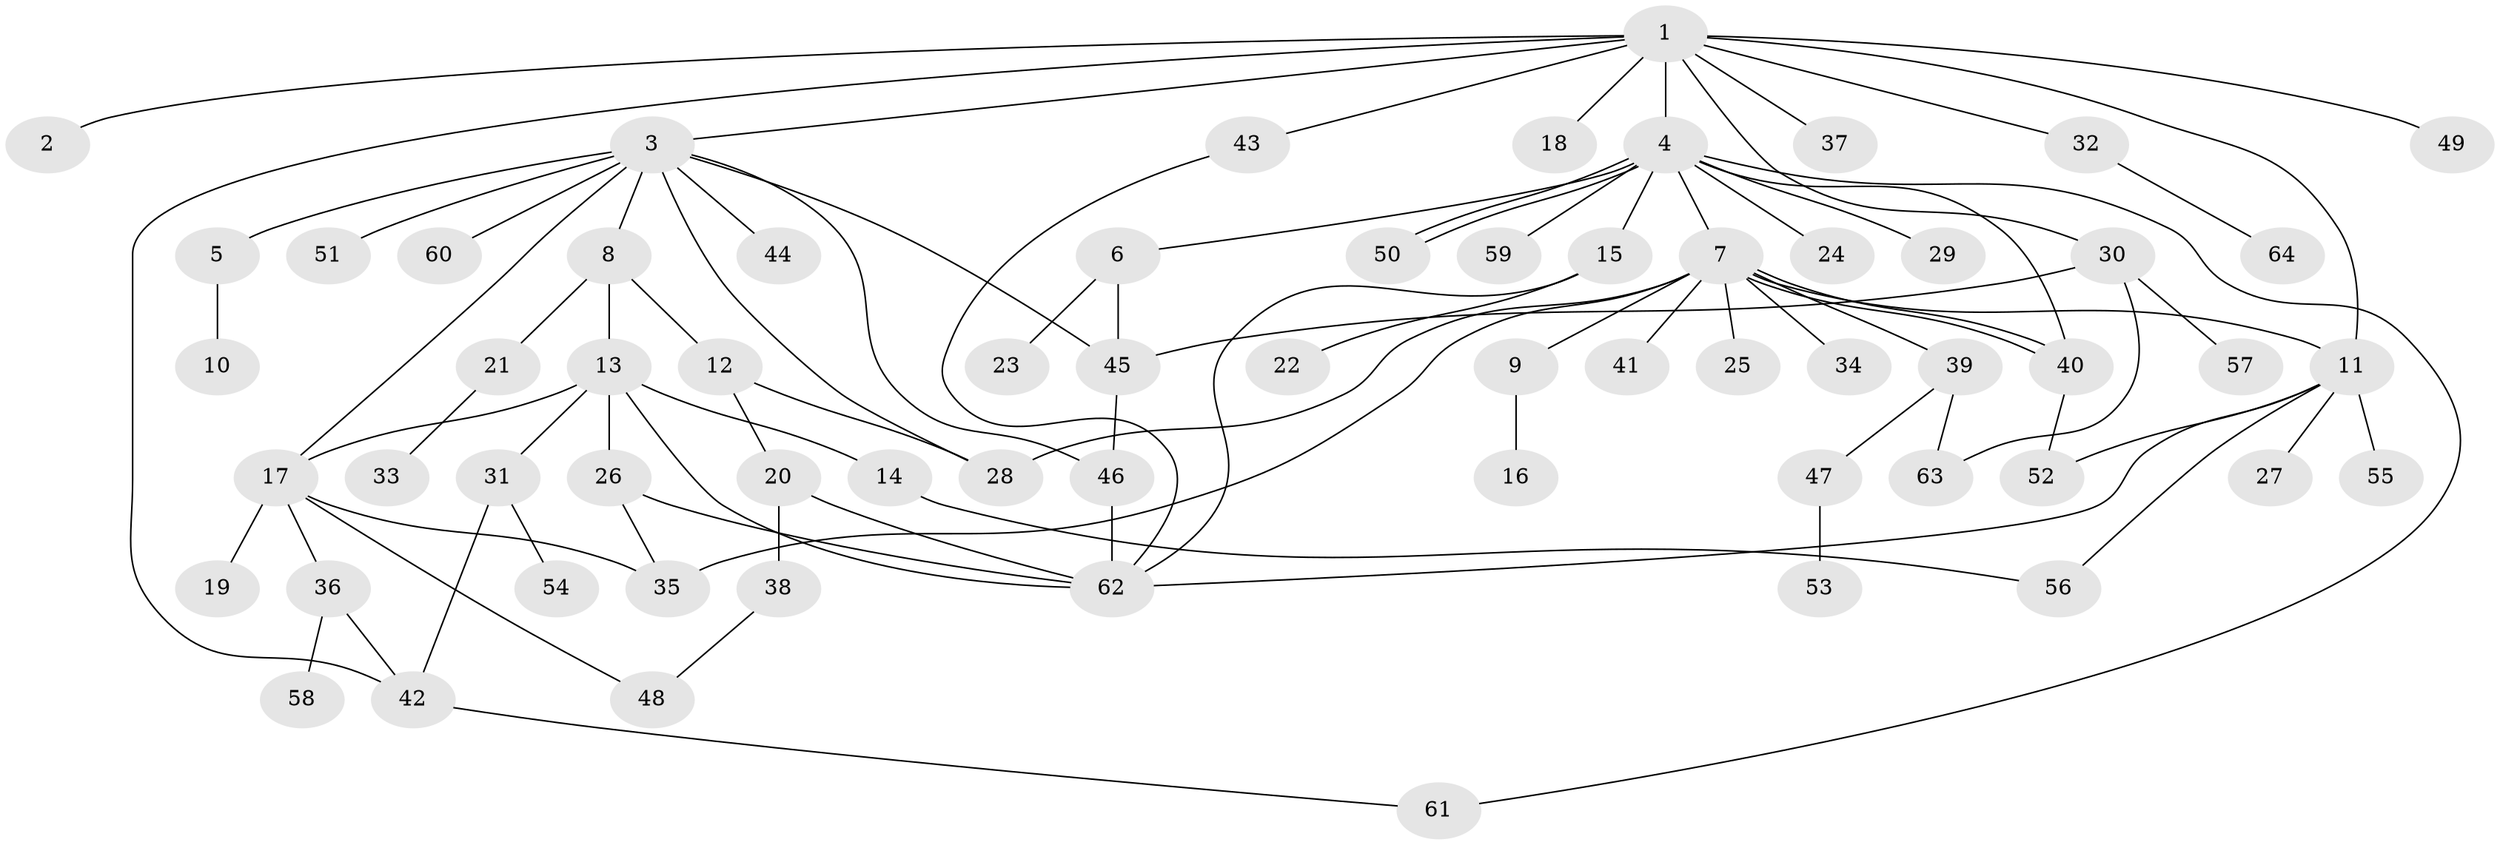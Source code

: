 // Generated by graph-tools (version 1.1) at 2025/25/03/09/25 03:25:59]
// undirected, 64 vertices, 88 edges
graph export_dot {
graph [start="1"]
  node [color=gray90,style=filled];
  1;
  2;
  3;
  4;
  5;
  6;
  7;
  8;
  9;
  10;
  11;
  12;
  13;
  14;
  15;
  16;
  17;
  18;
  19;
  20;
  21;
  22;
  23;
  24;
  25;
  26;
  27;
  28;
  29;
  30;
  31;
  32;
  33;
  34;
  35;
  36;
  37;
  38;
  39;
  40;
  41;
  42;
  43;
  44;
  45;
  46;
  47;
  48;
  49;
  50;
  51;
  52;
  53;
  54;
  55;
  56;
  57;
  58;
  59;
  60;
  61;
  62;
  63;
  64;
  1 -- 2;
  1 -- 3;
  1 -- 4;
  1 -- 11;
  1 -- 18;
  1 -- 30;
  1 -- 32;
  1 -- 37;
  1 -- 42;
  1 -- 43;
  1 -- 49;
  3 -- 5;
  3 -- 8;
  3 -- 17;
  3 -- 28;
  3 -- 44;
  3 -- 45;
  3 -- 46;
  3 -- 51;
  3 -- 60;
  4 -- 6;
  4 -- 7;
  4 -- 15;
  4 -- 24;
  4 -- 29;
  4 -- 40;
  4 -- 50;
  4 -- 50;
  4 -- 59;
  4 -- 61;
  5 -- 10;
  6 -- 23;
  6 -- 45;
  7 -- 9;
  7 -- 11;
  7 -- 25;
  7 -- 28;
  7 -- 34;
  7 -- 35;
  7 -- 39;
  7 -- 40;
  7 -- 40;
  7 -- 41;
  8 -- 12;
  8 -- 13;
  8 -- 21;
  9 -- 16;
  11 -- 27;
  11 -- 52;
  11 -- 55;
  11 -- 56;
  11 -- 62;
  12 -- 20;
  12 -- 28;
  13 -- 14;
  13 -- 17;
  13 -- 26;
  13 -- 31;
  13 -- 62;
  14 -- 56;
  15 -- 22;
  15 -- 62;
  17 -- 19;
  17 -- 35;
  17 -- 36;
  17 -- 48;
  20 -- 38;
  20 -- 62;
  21 -- 33;
  26 -- 35;
  26 -- 62;
  30 -- 45;
  30 -- 57;
  30 -- 63;
  31 -- 42;
  31 -- 54;
  32 -- 64;
  36 -- 42;
  36 -- 58;
  38 -- 48;
  39 -- 47;
  39 -- 63;
  40 -- 52;
  42 -- 61;
  43 -- 62;
  45 -- 46;
  46 -- 62;
  47 -- 53;
}
